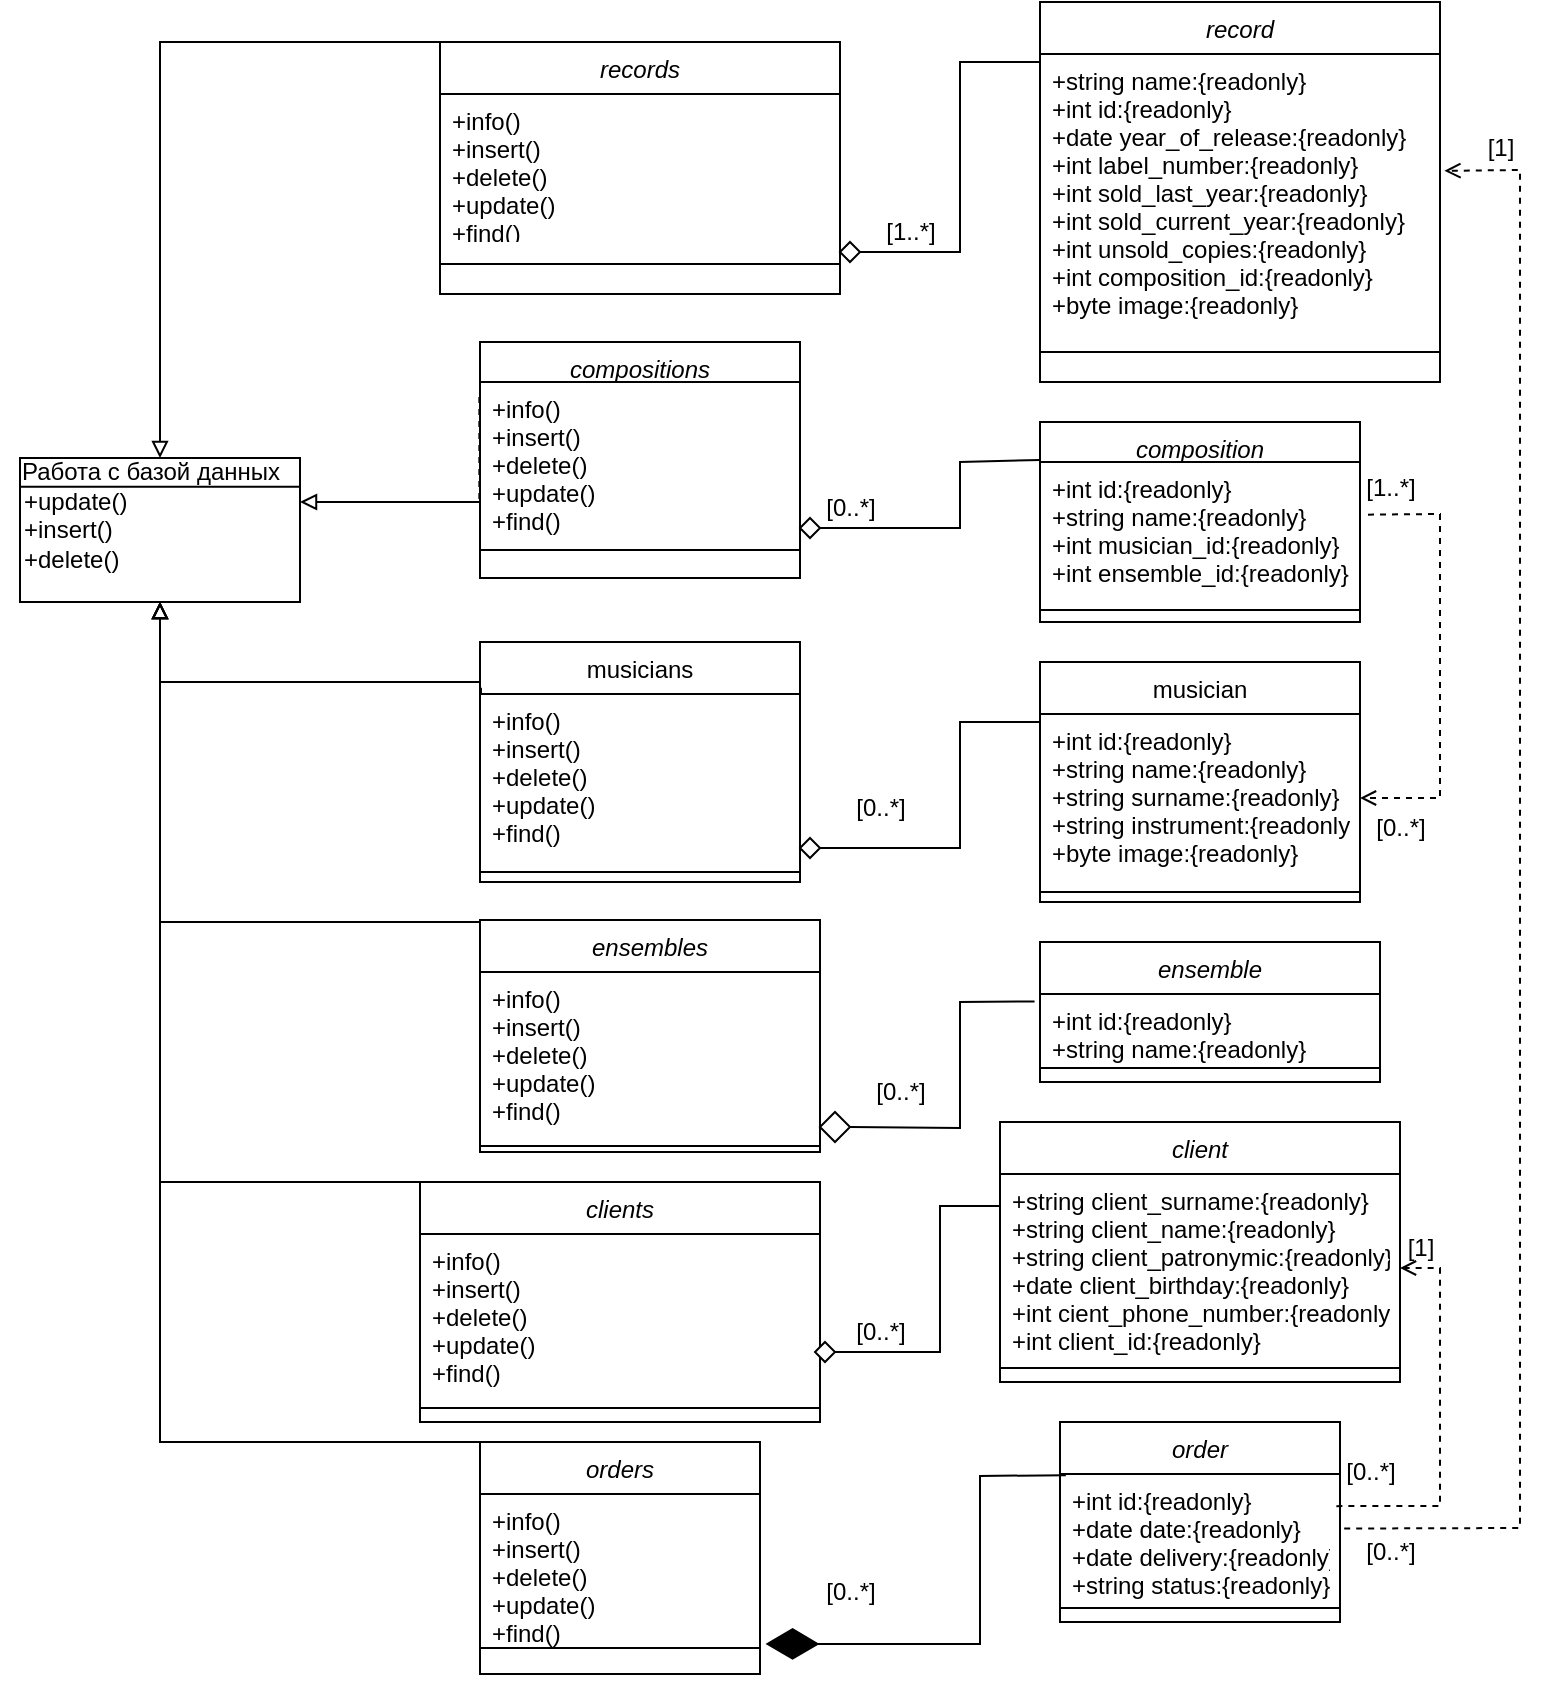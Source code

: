 <mxfile version="25.0.3">
  <diagram id="C5RBs43oDa-KdzZeNtuy" name="Page-1">
    <mxGraphModel dx="2358" dy="1045" grid="1" gridSize="10" guides="1" tooltips="1" connect="1" arrows="1" fold="1" page="1" pageScale="1" pageWidth="827" pageHeight="1169" math="0" shadow="0">
      <root>
        <mxCell id="WIyWlLk6GJQsqaUBKTNV-0" />
        <mxCell id="WIyWlLk6GJQsqaUBKTNV-1" parent="WIyWlLk6GJQsqaUBKTNV-0" />
        <mxCell id="zkfFHV4jXpPFQw0GAbJ--0" value="ensemble" style="swimlane;fontStyle=2;align=center;verticalAlign=top;childLayout=stackLayout;horizontal=1;startSize=26;horizontalStack=0;resizeParent=1;resizeLast=0;collapsible=1;marginBottom=0;rounded=0;shadow=0;strokeWidth=1;" parent="WIyWlLk6GJQsqaUBKTNV-1" vertex="1">
          <mxGeometry x="560" y="480" width="170" height="70" as="geometry">
            <mxRectangle x="40" y="80" width="160" height="26" as="alternateBounds" />
          </mxGeometry>
        </mxCell>
        <mxCell id="zkfFHV4jXpPFQw0GAbJ--1" value="+int id:{readonly}&#xa;+string name:{readonly}&#xa;" style="text;align=left;verticalAlign=top;spacingLeft=4;spacingRight=4;overflow=hidden;rotatable=0;points=[[0,0.5],[1,0.5]];portConstraint=eastwest;" parent="zkfFHV4jXpPFQw0GAbJ--0" vertex="1">
          <mxGeometry y="26" width="170" height="34" as="geometry" />
        </mxCell>
        <mxCell id="zkfFHV4jXpPFQw0GAbJ--4" value="" style="line;html=1;strokeWidth=1;align=left;verticalAlign=middle;spacingTop=-1;spacingLeft=3;spacingRight=3;rotatable=0;labelPosition=right;points=[];portConstraint=eastwest;" parent="zkfFHV4jXpPFQw0GAbJ--0" vertex="1">
          <mxGeometry y="60" width="170" height="6" as="geometry" />
        </mxCell>
        <mxCell id="zkfFHV4jXpPFQw0GAbJ--17" value="musician" style="swimlane;fontStyle=0;align=center;verticalAlign=top;childLayout=stackLayout;horizontal=1;startSize=26;horizontalStack=0;resizeParent=1;resizeLast=0;collapsible=1;marginBottom=0;rounded=0;shadow=0;strokeWidth=1;" parent="WIyWlLk6GJQsqaUBKTNV-1" vertex="1">
          <mxGeometry x="560" y="340" width="160" height="120" as="geometry">
            <mxRectangle x="400" y="360" width="160" height="26" as="alternateBounds" />
          </mxGeometry>
        </mxCell>
        <mxCell id="zkfFHV4jXpPFQw0GAbJ--18" value="+int id:{readonly}&#xa;+string name:{readonly}&#xa;+string surname:{readonly}&#xa;+string instrument:{readonly}&#xa;+byte image:{readonly}&#xa;" style="text;align=left;verticalAlign=top;spacingLeft=4;spacingRight=4;overflow=hidden;rotatable=0;points=[[0,0.5],[1,0.5]];portConstraint=eastwest;fontStyle=0" parent="zkfFHV4jXpPFQw0GAbJ--17" vertex="1">
          <mxGeometry y="26" width="160" height="84" as="geometry" />
        </mxCell>
        <mxCell id="zkfFHV4jXpPFQw0GAbJ--23" value="" style="line;html=1;strokeWidth=1;align=left;verticalAlign=middle;spacingTop=-1;spacingLeft=3;spacingRight=3;rotatable=0;labelPosition=right;points=[];portConstraint=eastwest;" parent="zkfFHV4jXpPFQw0GAbJ--17" vertex="1">
          <mxGeometry y="110" width="160" height="10" as="geometry" />
        </mxCell>
        <mxCell id="XdKVnloi1E5uSDludn07-0" value="record" style="swimlane;fontStyle=2;align=center;verticalAlign=top;childLayout=stackLayout;horizontal=1;startSize=26;horizontalStack=0;resizeParent=1;resizeLast=0;collapsible=1;marginBottom=0;rounded=0;shadow=0;strokeWidth=1;" parent="WIyWlLk6GJQsqaUBKTNV-1" vertex="1">
          <mxGeometry x="560" y="10" width="200" height="190" as="geometry">
            <mxRectangle x="560" y="10" width="160" height="26" as="alternateBounds" />
          </mxGeometry>
        </mxCell>
        <mxCell id="XdKVnloi1E5uSDludn07-1" value="+string name:{readonly}&#xa;+int id:{readonly}&#xa;+date year_of_release:{readonly}&#xa;+int label_number:{readonly}&#xa;+int sold_last_year:{readonly}&#xa;+int sold_current_year:{readonly}&#xa;+int unsold_copies:{readonly} &#xa;+int composition_id:{readonly}&#xa;+byte image:{readonly}" style="text;align=left;verticalAlign=top;spacingLeft=4;spacingRight=4;overflow=hidden;rotatable=0;points=[[0,0.5],[1,0.5]];portConstraint=eastwest;" parent="XdKVnloi1E5uSDludn07-0" vertex="1">
          <mxGeometry y="26" width="200" height="134" as="geometry" />
        </mxCell>
        <mxCell id="XdKVnloi1E5uSDludn07-3" value="" style="line;html=1;strokeWidth=1;align=left;verticalAlign=middle;spacingTop=-1;spacingLeft=3;spacingRight=3;rotatable=0;labelPosition=right;points=[];portConstraint=eastwest;" parent="XdKVnloi1E5uSDludn07-0" vertex="1">
          <mxGeometry y="160" width="200" height="30" as="geometry" />
        </mxCell>
        <mxCell id="XdKVnloi1E5uSDludn07-4" value="client" style="swimlane;fontStyle=2;align=center;verticalAlign=top;childLayout=stackLayout;horizontal=1;startSize=26;horizontalStack=0;resizeParent=1;resizeLast=0;collapsible=1;marginBottom=0;rounded=0;shadow=0;strokeWidth=1;" parent="WIyWlLk6GJQsqaUBKTNV-1" vertex="1">
          <mxGeometry x="540" y="570" width="200" height="130" as="geometry">
            <mxRectangle x="200" y="220" width="160" height="26" as="alternateBounds" />
          </mxGeometry>
        </mxCell>
        <mxCell id="XdKVnloi1E5uSDludn07-5" value="+string client_surname:{readonly}&#xa;+string client_name:{readonly}&#xa;+string client_patronymic:{readonly}&#xa;+date client_birthday:{readonly}&#xa;+int cient_phone_number:{readonly}&#xa;+int client_id:{readonly}&#xa;" style="text;align=left;verticalAlign=top;spacingLeft=4;spacingRight=4;overflow=hidden;rotatable=0;points=[[0,0.5],[1,0.5]];portConstraint=eastwest;" parent="XdKVnloi1E5uSDludn07-4" vertex="1">
          <mxGeometry y="26" width="200" height="94" as="geometry" />
        </mxCell>
        <mxCell id="XdKVnloi1E5uSDludn07-6" value="" style="line;html=1;strokeWidth=1;align=left;verticalAlign=middle;spacingTop=-1;spacingLeft=3;spacingRight=3;rotatable=0;labelPosition=right;points=[];portConstraint=eastwest;" parent="XdKVnloi1E5uSDludn07-4" vertex="1">
          <mxGeometry y="120" width="200" height="6" as="geometry" />
        </mxCell>
        <mxCell id="XdKVnloi1E5uSDludn07-7" value="composition" style="swimlane;fontStyle=2;align=center;verticalAlign=top;childLayout=stackLayout;horizontal=1;startSize=20;horizontalStack=0;resizeParent=1;resizeLast=0;collapsible=1;marginBottom=0;rounded=0;shadow=0;strokeWidth=1;" parent="WIyWlLk6GJQsqaUBKTNV-1" vertex="1">
          <mxGeometry x="560" y="220" width="160" height="100" as="geometry">
            <mxRectangle x="580" y="220" width="160" height="26" as="alternateBounds" />
          </mxGeometry>
        </mxCell>
        <mxCell id="XdKVnloi1E5uSDludn07-8" value="+int id:{readonly}&#xa;+string name:{readonly}&#xa;+int musician_id:{readonly}&#xa;+int ensemble_id:{readonly}" style="text;align=left;verticalAlign=top;spacingLeft=4;spacingRight=4;overflow=hidden;rotatable=0;points=[[0,0.5],[1,0.5]];portConstraint=eastwest;" parent="XdKVnloi1E5uSDludn07-7" vertex="1">
          <mxGeometry y="20" width="160" height="70" as="geometry" />
        </mxCell>
        <mxCell id="XdKVnloi1E5uSDludn07-9" value="" style="line;html=1;strokeWidth=1;align=left;verticalAlign=middle;spacingTop=-1;spacingLeft=3;spacingRight=3;rotatable=0;labelPosition=right;points=[];portConstraint=eastwest;" parent="XdKVnloi1E5uSDludn07-7" vertex="1">
          <mxGeometry y="90" width="160" height="8" as="geometry" />
        </mxCell>
        <mxCell id="irvMpXU3Zn4Wej3aWtt3-0" value="order" style="swimlane;fontStyle=2;align=center;verticalAlign=top;childLayout=stackLayout;horizontal=1;startSize=26;horizontalStack=0;resizeParent=1;resizeLast=0;collapsible=1;marginBottom=0;rounded=0;shadow=0;strokeWidth=1;" vertex="1" parent="WIyWlLk6GJQsqaUBKTNV-1">
          <mxGeometry x="570" y="720" width="140" height="100" as="geometry">
            <mxRectangle x="200" y="220" width="160" height="26" as="alternateBounds" />
          </mxGeometry>
        </mxCell>
        <mxCell id="irvMpXU3Zn4Wej3aWtt3-1" value="+int id:{readonly}&#xa;+date date:{readonly}&#xa;+date delivery:{readonly}&#xa;+string status:{readonly}&#xa;" style="text;align=left;verticalAlign=top;spacingLeft=4;spacingRight=4;overflow=hidden;rotatable=0;points=[[0,0.5],[1,0.5]];portConstraint=eastwest;" vertex="1" parent="irvMpXU3Zn4Wej3aWtt3-0">
          <mxGeometry y="26" width="140" height="64" as="geometry" />
        </mxCell>
        <mxCell id="irvMpXU3Zn4Wej3aWtt3-2" value="" style="line;html=1;strokeWidth=1;align=left;verticalAlign=middle;spacingTop=-1;spacingLeft=3;spacingRight=3;rotatable=0;labelPosition=right;points=[];portConstraint=eastwest;" vertex="1" parent="irvMpXU3Zn4Wej3aWtt3-0">
          <mxGeometry y="90" width="140" height="6" as="geometry" />
        </mxCell>
        <mxCell id="irvMpXU3Zn4Wej3aWtt3-3" value="" style="html=1;verticalAlign=bottom;labelBackgroundColor=none;endArrow=open;endFill=0;dashed=1;rounded=0;exitX=1.015;exitY=0.426;exitDx=0;exitDy=0;exitPerimeter=0;entryX=1.011;entryY=0.436;entryDx=0;entryDy=0;entryPerimeter=0;" edge="1" parent="WIyWlLk6GJQsqaUBKTNV-1" source="irvMpXU3Zn4Wej3aWtt3-1" target="XdKVnloi1E5uSDludn07-1">
          <mxGeometry width="160" relative="1" as="geometry">
            <mxPoint x="860" y="660" as="sourcePoint" />
            <mxPoint x="750" y="660.38" as="targetPoint" />
            <Array as="points">
              <mxPoint x="800" y="773" />
              <mxPoint x="800" y="440" />
              <mxPoint x="800" y="94" />
            </Array>
          </mxGeometry>
        </mxCell>
        <mxCell id="irvMpXU3Zn4Wej3aWtt3-4" value="[1]" style="text;html=1;align=center;verticalAlign=middle;resizable=0;points=[];autosize=1;strokeColor=none;fillColor=none;" vertex="1" parent="WIyWlLk6GJQsqaUBKTNV-1">
          <mxGeometry x="770" y="68" width="40" height="30" as="geometry" />
        </mxCell>
        <mxCell id="irvMpXU3Zn4Wej3aWtt3-5" value="[0..*]" style="text;html=1;align=center;verticalAlign=middle;resizable=0;points=[];autosize=1;strokeColor=none;fillColor=none;" vertex="1" parent="WIyWlLk6GJQsqaUBKTNV-1">
          <mxGeometry x="710" y="770" width="50" height="30" as="geometry" />
        </mxCell>
        <mxCell id="irvMpXU3Zn4Wej3aWtt3-6" value="" style="html=1;verticalAlign=bottom;labelBackgroundColor=none;endArrow=open;endFill=0;dashed=1;rounded=0;exitX=1.025;exitY=0.376;exitDx=0;exitDy=0;exitPerimeter=0;entryX=1;entryY=0.5;entryDx=0;entryDy=0;" edge="1" parent="WIyWlLk6GJQsqaUBKTNV-1" source="XdKVnloi1E5uSDludn07-8" target="zkfFHV4jXpPFQw0GAbJ--18">
          <mxGeometry width="160" relative="1" as="geometry">
            <mxPoint x="900" y="300" as="sourcePoint" />
            <mxPoint x="790" y="300.38" as="targetPoint" />
            <Array as="points">
              <mxPoint x="760" y="266" />
              <mxPoint x="760" y="408" />
            </Array>
          </mxGeometry>
        </mxCell>
        <mxCell id="irvMpXU3Zn4Wej3aWtt3-7" value="[1..*]" style="text;html=1;align=center;verticalAlign=middle;resizable=0;points=[];autosize=1;strokeColor=none;fillColor=none;" vertex="1" parent="WIyWlLk6GJQsqaUBKTNV-1">
          <mxGeometry x="710" y="238" width="50" height="30" as="geometry" />
        </mxCell>
        <mxCell id="irvMpXU3Zn4Wej3aWtt3-8" value="[0..*]" style="text;html=1;align=center;verticalAlign=middle;resizable=0;points=[];autosize=1;strokeColor=none;fillColor=none;" vertex="1" parent="WIyWlLk6GJQsqaUBKTNV-1">
          <mxGeometry x="715" y="408" width="50" height="30" as="geometry" />
        </mxCell>
        <mxCell id="irvMpXU3Zn4Wej3aWtt3-9" value="" style="html=1;verticalAlign=bottom;labelBackgroundColor=none;endArrow=open;endFill=0;dashed=1;rounded=0;exitX=0.987;exitY=0.251;exitDx=0;exitDy=0;exitPerimeter=0;entryX=1;entryY=0.5;entryDx=0;entryDy=0;" edge="1" parent="WIyWlLk6GJQsqaUBKTNV-1" source="irvMpXU3Zn4Wej3aWtt3-1" target="XdKVnloi1E5uSDludn07-5">
          <mxGeometry width="160" relative="1" as="geometry">
            <mxPoint x="900" y="620" as="sourcePoint" />
            <mxPoint x="790" y="620.38" as="targetPoint" />
            <Array as="points">
              <mxPoint x="760" y="762" />
              <mxPoint x="760" y="643" />
            </Array>
          </mxGeometry>
        </mxCell>
        <mxCell id="irvMpXU3Zn4Wej3aWtt3-10" value="[1]" style="text;html=1;align=center;verticalAlign=middle;resizable=0;points=[];autosize=1;strokeColor=none;fillColor=none;" vertex="1" parent="WIyWlLk6GJQsqaUBKTNV-1">
          <mxGeometry x="730" y="618" width="40" height="30" as="geometry" />
        </mxCell>
        <mxCell id="irvMpXU3Zn4Wej3aWtt3-11" value="[0..*]" style="text;html=1;align=center;verticalAlign=middle;resizable=0;points=[];autosize=1;strokeColor=none;fillColor=none;" vertex="1" parent="WIyWlLk6GJQsqaUBKTNV-1">
          <mxGeometry x="700" y="730" width="50" height="30" as="geometry" />
        </mxCell>
        <mxCell id="irvMpXU3Zn4Wej3aWtt3-12" value="records" style="swimlane;fontStyle=2;align=center;verticalAlign=top;childLayout=stackLayout;horizontal=1;startSize=26;horizontalStack=0;resizeParent=1;resizeLast=0;collapsible=1;marginBottom=0;rounded=0;shadow=0;strokeWidth=1;" vertex="1" parent="WIyWlLk6GJQsqaUBKTNV-1">
          <mxGeometry x="260" y="30" width="200" height="126" as="geometry">
            <mxRectangle x="560" y="10" width="160" height="26" as="alternateBounds" />
          </mxGeometry>
        </mxCell>
        <mxCell id="irvMpXU3Zn4Wej3aWtt3-13" value="+info()&#xa;+insert()&#xa;+delete()&#xa;+update()&#xa;+find()&#xa;" style="text;align=left;verticalAlign=top;spacingLeft=4;spacingRight=4;overflow=hidden;rotatable=0;points=[[0,0.5],[1,0.5]];portConstraint=eastwest;" vertex="1" parent="irvMpXU3Zn4Wej3aWtt3-12">
          <mxGeometry y="26" width="200" height="70" as="geometry" />
        </mxCell>
        <mxCell id="irvMpXU3Zn4Wej3aWtt3-14" value="" style="line;html=1;strokeWidth=1;align=left;verticalAlign=middle;spacingTop=-1;spacingLeft=3;spacingRight=3;rotatable=0;labelPosition=right;points=[];portConstraint=eastwest;" vertex="1" parent="irvMpXU3Zn4Wej3aWtt3-12">
          <mxGeometry y="96" width="200" height="30" as="geometry" />
        </mxCell>
        <mxCell id="irvMpXU3Zn4Wej3aWtt3-21" value="" style="rhombus;aspect=fixed;" vertex="1" parent="WIyWlLk6GJQsqaUBKTNV-1">
          <mxGeometry x="460" y="130" width="10" height="10" as="geometry" />
        </mxCell>
        <mxCell id="irvMpXU3Zn4Wej3aWtt3-23" value="" style="endArrow=none;html=1;rounded=0;align=center;verticalAlign=bottom;labelBackgroundColor=none;" edge="1" source="irvMpXU3Zn4Wej3aWtt3-21" parent="WIyWlLk6GJQsqaUBKTNV-1">
          <mxGeometry relative="1" as="geometry">
            <mxPoint x="560" y="40" as="targetPoint" />
            <Array as="points">
              <mxPoint x="520" y="135" />
              <mxPoint x="520" y="40" />
            </Array>
          </mxGeometry>
        </mxCell>
        <mxCell id="irvMpXU3Zn4Wej3aWtt3-25" value="[1..*]" style="text;html=1;align=center;verticalAlign=middle;resizable=0;points=[];autosize=1;strokeColor=none;fillColor=none;" vertex="1" parent="WIyWlLk6GJQsqaUBKTNV-1">
          <mxGeometry x="470" y="110" width="50" height="30" as="geometry" />
        </mxCell>
        <mxCell id="irvMpXU3Zn4Wej3aWtt3-26" value="compositions" style="swimlane;fontStyle=2;align=center;verticalAlign=top;childLayout=stackLayout;horizontal=1;startSize=20;horizontalStack=0;resizeParent=1;resizeLast=0;collapsible=1;marginBottom=0;rounded=0;shadow=0;strokeWidth=1;" vertex="1" parent="WIyWlLk6GJQsqaUBKTNV-1">
          <mxGeometry x="280" y="180" width="160" height="118" as="geometry">
            <mxRectangle x="580" y="220" width="160" height="26" as="alternateBounds" />
          </mxGeometry>
        </mxCell>
        <mxCell id="irvMpXU3Zn4Wej3aWtt3-27" value="+info()&#xa;+insert()&#xa;+delete()&#xa;+update()&#xa;+find()&#xa;" style="text;align=left;verticalAlign=top;spacingLeft=4;spacingRight=4;overflow=hidden;rotatable=0;points=[[0,0.5],[1,0.5]];portConstraint=eastwest;" vertex="1" parent="irvMpXU3Zn4Wej3aWtt3-26">
          <mxGeometry y="20" width="160" height="80" as="geometry" />
        </mxCell>
        <mxCell id="irvMpXU3Zn4Wej3aWtt3-28" value="" style="line;html=1;strokeWidth=1;align=left;verticalAlign=middle;spacingTop=-1;spacingLeft=3;spacingRight=3;rotatable=0;labelPosition=right;points=[];portConstraint=eastwest;" vertex="1" parent="irvMpXU3Zn4Wej3aWtt3-26">
          <mxGeometry y="100" width="160" height="8" as="geometry" />
        </mxCell>
        <mxCell id="irvMpXU3Zn4Wej3aWtt3-30" value="" style="rhombus;aspect=fixed;" vertex="1" parent="WIyWlLk6GJQsqaUBKTNV-1">
          <mxGeometry x="440" y="268" width="10" height="10" as="geometry" />
        </mxCell>
        <mxCell id="irvMpXU3Zn4Wej3aWtt3-31" value="" style="endArrow=none;html=1;rounded=0;align=center;verticalAlign=bottom;labelBackgroundColor=none;" edge="1" source="irvMpXU3Zn4Wej3aWtt3-30" parent="WIyWlLk6GJQsqaUBKTNV-1">
          <mxGeometry relative="1" as="geometry">
            <mxPoint x="560" y="239" as="targetPoint" />
            <Array as="points">
              <mxPoint x="520" y="273" />
              <mxPoint x="520" y="240" />
            </Array>
          </mxGeometry>
        </mxCell>
        <mxCell id="irvMpXU3Zn4Wej3aWtt3-32" value="[0..*]" style="text;html=1;align=center;verticalAlign=middle;resizable=0;points=[];autosize=1;strokeColor=none;fillColor=none;" vertex="1" parent="WIyWlLk6GJQsqaUBKTNV-1">
          <mxGeometry x="440" y="248" width="50" height="30" as="geometry" />
        </mxCell>
        <mxCell id="irvMpXU3Zn4Wej3aWtt3-33" value="musicians" style="swimlane;fontStyle=0;align=center;verticalAlign=top;childLayout=stackLayout;horizontal=1;startSize=26;horizontalStack=0;resizeParent=1;resizeLast=0;collapsible=1;marginBottom=0;rounded=0;shadow=0;strokeWidth=1;" vertex="1" parent="WIyWlLk6GJQsqaUBKTNV-1">
          <mxGeometry x="280" y="330" width="160" height="120" as="geometry">
            <mxRectangle x="400" y="360" width="160" height="26" as="alternateBounds" />
          </mxGeometry>
        </mxCell>
        <mxCell id="irvMpXU3Zn4Wej3aWtt3-34" value="+info()&#xa;+insert()&#xa;+delete()&#xa;+update()&#xa;+find()" style="text;align=left;verticalAlign=top;spacingLeft=4;spacingRight=4;overflow=hidden;rotatable=0;points=[[0,0.5],[1,0.5]];portConstraint=eastwest;fontStyle=0" vertex="1" parent="irvMpXU3Zn4Wej3aWtt3-33">
          <mxGeometry y="26" width="160" height="84" as="geometry" />
        </mxCell>
        <mxCell id="irvMpXU3Zn4Wej3aWtt3-35" value="" style="line;html=1;strokeWidth=1;align=left;verticalAlign=middle;spacingTop=-1;spacingLeft=3;spacingRight=3;rotatable=0;labelPosition=right;points=[];portConstraint=eastwest;" vertex="1" parent="irvMpXU3Zn4Wej3aWtt3-33">
          <mxGeometry y="110" width="160" height="10" as="geometry" />
        </mxCell>
        <mxCell id="irvMpXU3Zn4Wej3aWtt3-36" value="" style="rhombus;aspect=fixed;" vertex="1" parent="WIyWlLk6GJQsqaUBKTNV-1">
          <mxGeometry x="440" y="428" width="10" height="10" as="geometry" />
        </mxCell>
        <mxCell id="irvMpXU3Zn4Wej3aWtt3-37" value="" style="endArrow=none;html=1;rounded=0;align=center;verticalAlign=bottom;labelBackgroundColor=none;" edge="1" source="irvMpXU3Zn4Wej3aWtt3-36" parent="WIyWlLk6GJQsqaUBKTNV-1">
          <mxGeometry relative="1" as="geometry">
            <mxPoint x="560" y="370" as="targetPoint" />
            <Array as="points">
              <mxPoint x="520" y="433" />
              <mxPoint x="520" y="370" />
            </Array>
          </mxGeometry>
        </mxCell>
        <mxCell id="irvMpXU3Zn4Wej3aWtt3-39" value="[0..*]" style="text;html=1;align=center;verticalAlign=middle;resizable=0;points=[];autosize=1;strokeColor=none;fillColor=none;" vertex="1" parent="WIyWlLk6GJQsqaUBKTNV-1">
          <mxGeometry x="455" y="398" width="50" height="30" as="geometry" />
        </mxCell>
        <mxCell id="irvMpXU3Zn4Wej3aWtt3-40" value="ensembles" style="swimlane;fontStyle=2;align=center;verticalAlign=top;childLayout=stackLayout;horizontal=1;startSize=26;horizontalStack=0;resizeParent=1;resizeLast=0;collapsible=1;marginBottom=0;rounded=0;shadow=0;strokeWidth=1;" vertex="1" parent="WIyWlLk6GJQsqaUBKTNV-1">
          <mxGeometry x="280" y="469" width="170" height="116" as="geometry">
            <mxRectangle x="40" y="80" width="160" height="26" as="alternateBounds" />
          </mxGeometry>
        </mxCell>
        <mxCell id="irvMpXU3Zn4Wej3aWtt3-41" value="+info()&#xa;+insert()&#xa;+delete()&#xa;+update()&#xa;+find()&#xa;" style="text;align=left;verticalAlign=top;spacingLeft=4;spacingRight=4;overflow=hidden;rotatable=0;points=[[0,0.5],[1,0.5]];portConstraint=eastwest;" vertex="1" parent="irvMpXU3Zn4Wej3aWtt3-40">
          <mxGeometry y="26" width="170" height="84" as="geometry" />
        </mxCell>
        <mxCell id="irvMpXU3Zn4Wej3aWtt3-42" value="" style="line;html=1;strokeWidth=1;align=left;verticalAlign=middle;spacingTop=-1;spacingLeft=3;spacingRight=3;rotatable=0;labelPosition=right;points=[];portConstraint=eastwest;" vertex="1" parent="irvMpXU3Zn4Wej3aWtt3-40">
          <mxGeometry y="110" width="170" height="6" as="geometry" />
        </mxCell>
        <mxCell id="irvMpXU3Zn4Wej3aWtt3-43" value="" style="rhombus;aspect=fixed;" vertex="1" parent="WIyWlLk6GJQsqaUBKTNV-1">
          <mxGeometry x="450" y="565" width="15" height="15" as="geometry" />
        </mxCell>
        <mxCell id="irvMpXU3Zn4Wej3aWtt3-44" value="" style="endArrow=none;html=1;rounded=0;align=center;verticalAlign=bottom;labelBackgroundColor=none;entryX=-0.016;entryY=0.11;entryDx=0;entryDy=0;entryPerimeter=0;" edge="1" source="irvMpXU3Zn4Wej3aWtt3-43" parent="WIyWlLk6GJQsqaUBKTNV-1" target="zkfFHV4jXpPFQw0GAbJ--1">
          <mxGeometry relative="1" as="geometry">
            <mxPoint x="620" y="540" as="targetPoint" />
            <Array as="points">
              <mxPoint x="520" y="573" />
              <mxPoint x="520" y="510" />
            </Array>
          </mxGeometry>
        </mxCell>
        <mxCell id="irvMpXU3Zn4Wej3aWtt3-46" value="[0..*]" style="text;html=1;align=center;verticalAlign=middle;resizable=0;points=[];autosize=1;strokeColor=none;fillColor=none;" vertex="1" parent="WIyWlLk6GJQsqaUBKTNV-1">
          <mxGeometry x="465" y="540" width="50" height="30" as="geometry" />
        </mxCell>
        <mxCell id="irvMpXU3Zn4Wej3aWtt3-47" value="clients" style="swimlane;fontStyle=2;align=center;verticalAlign=top;childLayout=stackLayout;horizontal=1;startSize=26;horizontalStack=0;resizeParent=1;resizeLast=0;collapsible=1;marginBottom=0;rounded=0;shadow=0;strokeWidth=1;" vertex="1" parent="WIyWlLk6GJQsqaUBKTNV-1">
          <mxGeometry x="250" y="600" width="200" height="120" as="geometry">
            <mxRectangle x="200" y="220" width="160" height="26" as="alternateBounds" />
          </mxGeometry>
        </mxCell>
        <mxCell id="irvMpXU3Zn4Wej3aWtt3-48" value="+info()&#xa;+insert()&#xa;+delete()&#xa;+update()&#xa;+find()&#xa;" style="text;align=left;verticalAlign=top;spacingLeft=4;spacingRight=4;overflow=hidden;rotatable=0;points=[[0,0.5],[1,0.5]];portConstraint=eastwest;" vertex="1" parent="irvMpXU3Zn4Wej3aWtt3-47">
          <mxGeometry y="26" width="200" height="84" as="geometry" />
        </mxCell>
        <mxCell id="irvMpXU3Zn4Wej3aWtt3-49" value="" style="line;html=1;strokeWidth=1;align=left;verticalAlign=middle;spacingTop=-1;spacingLeft=3;spacingRight=3;rotatable=0;labelPosition=right;points=[];portConstraint=eastwest;" vertex="1" parent="irvMpXU3Zn4Wej3aWtt3-47">
          <mxGeometry y="110" width="200" height="6" as="geometry" />
        </mxCell>
        <mxCell id="irvMpXU3Zn4Wej3aWtt3-50" value="" style="rhombus;aspect=fixed;" vertex="1" parent="WIyWlLk6GJQsqaUBKTNV-1">
          <mxGeometry x="447.5" y="680" width="10" height="10" as="geometry" />
        </mxCell>
        <mxCell id="irvMpXU3Zn4Wej3aWtt3-51" value="" style="endArrow=none;html=1;rounded=0;align=center;verticalAlign=bottom;labelBackgroundColor=none;entryX=0.002;entryY=0.17;entryDx=0;entryDy=0;entryPerimeter=0;" edge="1" source="irvMpXU3Zn4Wej3aWtt3-50" parent="WIyWlLk6GJQsqaUBKTNV-1" target="XdKVnloi1E5uSDludn07-5">
          <mxGeometry relative="1" as="geometry">
            <mxPoint x="550" y="690" as="targetPoint" />
            <Array as="points">
              <mxPoint x="510" y="685" />
              <mxPoint x="510" y="612" />
            </Array>
          </mxGeometry>
        </mxCell>
        <mxCell id="irvMpXU3Zn4Wej3aWtt3-53" value="[0..*]" style="text;html=1;align=center;verticalAlign=middle;resizable=0;points=[];autosize=1;strokeColor=none;fillColor=none;" vertex="1" parent="WIyWlLk6GJQsqaUBKTNV-1">
          <mxGeometry x="455" y="660" width="50" height="30" as="geometry" />
        </mxCell>
        <mxCell id="irvMpXU3Zn4Wej3aWtt3-54" value="orders" style="swimlane;fontStyle=2;align=center;verticalAlign=top;childLayout=stackLayout;horizontal=1;startSize=26;horizontalStack=0;resizeParent=1;resizeLast=0;collapsible=1;marginBottom=0;rounded=0;shadow=0;strokeWidth=1;" vertex="1" parent="WIyWlLk6GJQsqaUBKTNV-1">
          <mxGeometry x="280" y="730" width="140" height="116" as="geometry">
            <mxRectangle x="200" y="220" width="160" height="26" as="alternateBounds" />
          </mxGeometry>
        </mxCell>
        <mxCell id="irvMpXU3Zn4Wej3aWtt3-55" value="+info()&#xa;+insert()&#xa;+delete()&#xa;+update()&#xa;+find()&#xa;" style="text;align=left;verticalAlign=top;spacingLeft=4;spacingRight=4;overflow=hidden;rotatable=0;points=[[0,0.5],[1,0.5]];portConstraint=eastwest;" vertex="1" parent="irvMpXU3Zn4Wej3aWtt3-54">
          <mxGeometry y="26" width="140" height="74" as="geometry" />
        </mxCell>
        <mxCell id="irvMpXU3Zn4Wej3aWtt3-56" value="" style="line;html=1;strokeWidth=1;align=left;verticalAlign=middle;spacingTop=-1;spacingLeft=3;spacingRight=3;rotatable=0;labelPosition=right;points=[];portConstraint=eastwest;" vertex="1" parent="irvMpXU3Zn4Wej3aWtt3-54">
          <mxGeometry y="100" width="140" height="6" as="geometry" />
        </mxCell>
        <mxCell id="irvMpXU3Zn4Wej3aWtt3-59" value="[0..*]" style="text;html=1;align=center;verticalAlign=middle;resizable=0;points=[];autosize=1;strokeColor=none;fillColor=none;" vertex="1" parent="WIyWlLk6GJQsqaUBKTNV-1">
          <mxGeometry x="440" y="790" width="50" height="30" as="geometry" />
        </mxCell>
        <mxCell id="irvMpXU3Zn4Wej3aWtt3-60" value="" style="endArrow=diamondThin;endFill=1;endSize=24;html=1;rounded=0;exitX=0.021;exitY=0.009;exitDx=0;exitDy=0;exitPerimeter=0;entryX=1.02;entryY=1.013;entryDx=0;entryDy=0;entryPerimeter=0;" edge="1" parent="WIyWlLk6GJQsqaUBKTNV-1" source="irvMpXU3Zn4Wej3aWtt3-1" target="irvMpXU3Zn4Wej3aWtt3-55">
          <mxGeometry width="160" relative="1" as="geometry">
            <mxPoint x="80" y="741" as="sourcePoint" />
            <mxPoint x="210" y="846" as="targetPoint" />
            <Array as="points">
              <mxPoint x="530" y="747" />
              <mxPoint x="530" y="831" />
              <mxPoint x="450" y="831" />
            </Array>
          </mxGeometry>
        </mxCell>
        <mxCell id="irvMpXU3Zn4Wej3aWtt3-61" value="+update()&lt;div&gt;+insert()&lt;/div&gt;&lt;div&gt;+delete()&lt;/div&gt;" style="html=1;outlineConnect=0;whiteSpace=wrap;fillColor=#FFFFFF;shape=mxgraph.archimate3.passive;align=left;" vertex="1" parent="WIyWlLk6GJQsqaUBKTNV-1">
          <mxGeometry x="50" y="238" width="140" height="72" as="geometry" />
        </mxCell>
        <mxCell id="irvMpXU3Zn4Wej3aWtt3-62" value="Работа с базой данных" style="text;html=1;align=center;verticalAlign=middle;resizable=0;points=[];autosize=1;strokeColor=none;fillColor=none;" vertex="1" parent="WIyWlLk6GJQsqaUBKTNV-1">
          <mxGeometry x="40" y="230" width="150" height="30" as="geometry" />
        </mxCell>
        <mxCell id="irvMpXU3Zn4Wej3aWtt3-72" value="" style="edgeStyle=elbowEdgeStyle;html=1;endArrow=block;elbow=vertical;endFill=0;dashed=1;rounded=0;exitX=0;exitY=0;exitDx=0;exitDy=0;" edge="1" parent="WIyWlLk6GJQsqaUBKTNV-1" source="irvMpXU3Zn4Wej3aWtt3-12" target="irvMpXU3Zn4Wej3aWtt3-61">
          <mxGeometry width="160" relative="1" as="geometry">
            <mxPoint x="180" y="80" as="sourcePoint" />
            <mxPoint x="410" y="250" as="targetPoint" />
            <Array as="points">
              <mxPoint x="210" y="30" />
            </Array>
          </mxGeometry>
        </mxCell>
        <mxCell id="irvMpXU3Zn4Wej3aWtt3-74" value="" style="endArrow=none;html=1;rounded=0;" edge="1" parent="WIyWlLk6GJQsqaUBKTNV-1">
          <mxGeometry width="50" height="50" relative="1" as="geometry">
            <mxPoint x="120" y="230" as="sourcePoint" />
            <mxPoint x="260" y="30" as="targetPoint" />
            <Array as="points">
              <mxPoint x="120" y="30" />
            </Array>
          </mxGeometry>
        </mxCell>
        <mxCell id="irvMpXU3Zn4Wej3aWtt3-75" value="" style="edgeStyle=elbowEdgeStyle;html=1;endArrow=block;elbow=vertical;endFill=0;dashed=1;rounded=0;exitX=-0.002;exitY=0.094;exitDx=0;exitDy=0;exitPerimeter=0;" edge="1" parent="WIyWlLk6GJQsqaUBKTNV-1" source="irvMpXU3Zn4Wej3aWtt3-27" target="irvMpXU3Zn4Wej3aWtt3-61">
          <mxGeometry width="160" relative="1" as="geometry">
            <mxPoint x="240" y="210" as="sourcePoint" />
            <mxPoint x="190" y="280" as="targetPoint" />
            <Array as="points">
              <mxPoint x="240" y="260" />
            </Array>
          </mxGeometry>
        </mxCell>
        <mxCell id="irvMpXU3Zn4Wej3aWtt3-76" value="" style="endArrow=none;html=1;rounded=0;" edge="1" parent="WIyWlLk6GJQsqaUBKTNV-1">
          <mxGeometry width="50" height="50" relative="1" as="geometry">
            <mxPoint x="200" y="260" as="sourcePoint" />
            <mxPoint x="280" y="260" as="targetPoint" />
          </mxGeometry>
        </mxCell>
        <mxCell id="irvMpXU3Zn4Wej3aWtt3-77" value="" style="edgeStyle=elbowEdgeStyle;html=1;endArrow=block;elbow=vertical;endFill=0;dashed=1;rounded=0;exitX=0.003;exitY=-0.002;exitDx=0;exitDy=0;exitPerimeter=0;" edge="1" parent="WIyWlLk6GJQsqaUBKTNV-1" source="irvMpXU3Zn4Wej3aWtt3-34" target="irvMpXU3Zn4Wej3aWtt3-61">
          <mxGeometry width="160" relative="1" as="geometry">
            <mxPoint x="240" y="298" as="sourcePoint" />
            <mxPoint x="150" y="350" as="targetPoint" />
            <Array as="points">
              <mxPoint x="200" y="350" />
            </Array>
          </mxGeometry>
        </mxCell>
        <mxCell id="irvMpXU3Zn4Wej3aWtt3-78" value="" style="endArrow=none;html=1;rounded=0;" edge="1" parent="WIyWlLk6GJQsqaUBKTNV-1">
          <mxGeometry width="50" height="50" relative="1" as="geometry">
            <mxPoint x="120" y="320" as="sourcePoint" />
            <mxPoint x="280" y="350" as="targetPoint" />
            <Array as="points">
              <mxPoint x="120" y="350" />
            </Array>
          </mxGeometry>
        </mxCell>
        <mxCell id="irvMpXU3Zn4Wej3aWtt3-79" value="" style="edgeStyle=elbowEdgeStyle;html=1;endArrow=block;elbow=vertical;endFill=0;dashed=1;rounded=0;exitX=-0.009;exitY=0.021;exitDx=0;exitDy=0;exitPerimeter=0;" edge="1" parent="WIyWlLk6GJQsqaUBKTNV-1" target="irvMpXU3Zn4Wej3aWtt3-61">
          <mxGeometry width="160" relative="1" as="geometry">
            <mxPoint x="280" y="476" as="sourcePoint" />
            <mxPoint x="121" y="428" as="targetPoint" />
            <Array as="points">
              <mxPoint x="200" y="470" />
            </Array>
          </mxGeometry>
        </mxCell>
        <mxCell id="irvMpXU3Zn4Wej3aWtt3-80" value="" style="endArrow=none;html=1;rounded=0;" edge="1" parent="WIyWlLk6GJQsqaUBKTNV-1">
          <mxGeometry width="50" height="50" relative="1" as="geometry">
            <mxPoint x="280" y="470" as="sourcePoint" />
            <mxPoint x="120" y="350" as="targetPoint" />
            <Array as="points">
              <mxPoint x="120" y="470" />
            </Array>
          </mxGeometry>
        </mxCell>
        <mxCell id="irvMpXU3Zn4Wej3aWtt3-81" value="" style="edgeStyle=elbowEdgeStyle;html=1;endArrow=block;elbow=vertical;endFill=0;dashed=1;rounded=0;exitX=-0.009;exitY=0.021;exitDx=0;exitDy=0;exitPerimeter=0;" edge="1" parent="WIyWlLk6GJQsqaUBKTNV-1" target="irvMpXU3Zn4Wej3aWtt3-61">
          <mxGeometry width="160" relative="1" as="geometry">
            <mxPoint x="250" y="609" as="sourcePoint" />
            <mxPoint x="91" y="561" as="targetPoint" />
            <Array as="points">
              <mxPoint x="210" y="600" />
            </Array>
          </mxGeometry>
        </mxCell>
        <mxCell id="irvMpXU3Zn4Wej3aWtt3-82" value="" style="endArrow=none;html=1;rounded=0;entryX=0;entryY=0;entryDx=0;entryDy=0;" edge="1" parent="WIyWlLk6GJQsqaUBKTNV-1" target="irvMpXU3Zn4Wej3aWtt3-47">
          <mxGeometry width="50" height="50" relative="1" as="geometry">
            <mxPoint x="120" y="470" as="sourcePoint" />
            <mxPoint x="380" y="510" as="targetPoint" />
            <Array as="points">
              <mxPoint x="120" y="470" />
              <mxPoint x="120" y="600" />
            </Array>
          </mxGeometry>
        </mxCell>
        <mxCell id="irvMpXU3Zn4Wej3aWtt3-83" value="" style="edgeStyle=elbowEdgeStyle;html=1;endArrow=block;elbow=vertical;endFill=0;dashed=1;rounded=0;exitX=-0.009;exitY=0.021;exitDx=0;exitDy=0;exitPerimeter=0;" edge="1" parent="WIyWlLk6GJQsqaUBKTNV-1" target="irvMpXU3Zn4Wej3aWtt3-61">
          <mxGeometry width="160" relative="1" as="geometry">
            <mxPoint x="280" y="738" as="sourcePoint" />
            <mxPoint x="121" y="690" as="targetPoint" />
            <Array as="points">
              <mxPoint x="201" y="730" />
            </Array>
          </mxGeometry>
        </mxCell>
        <mxCell id="irvMpXU3Zn4Wej3aWtt3-84" value="" style="endArrow=none;html=1;rounded=0;" edge="1" parent="WIyWlLk6GJQsqaUBKTNV-1">
          <mxGeometry width="50" height="50" relative="1" as="geometry">
            <mxPoint x="120" y="600" as="sourcePoint" />
            <mxPoint x="280" y="730" as="targetPoint" />
            <Array as="points">
              <mxPoint x="120" y="730" />
            </Array>
          </mxGeometry>
        </mxCell>
      </root>
    </mxGraphModel>
  </diagram>
</mxfile>
